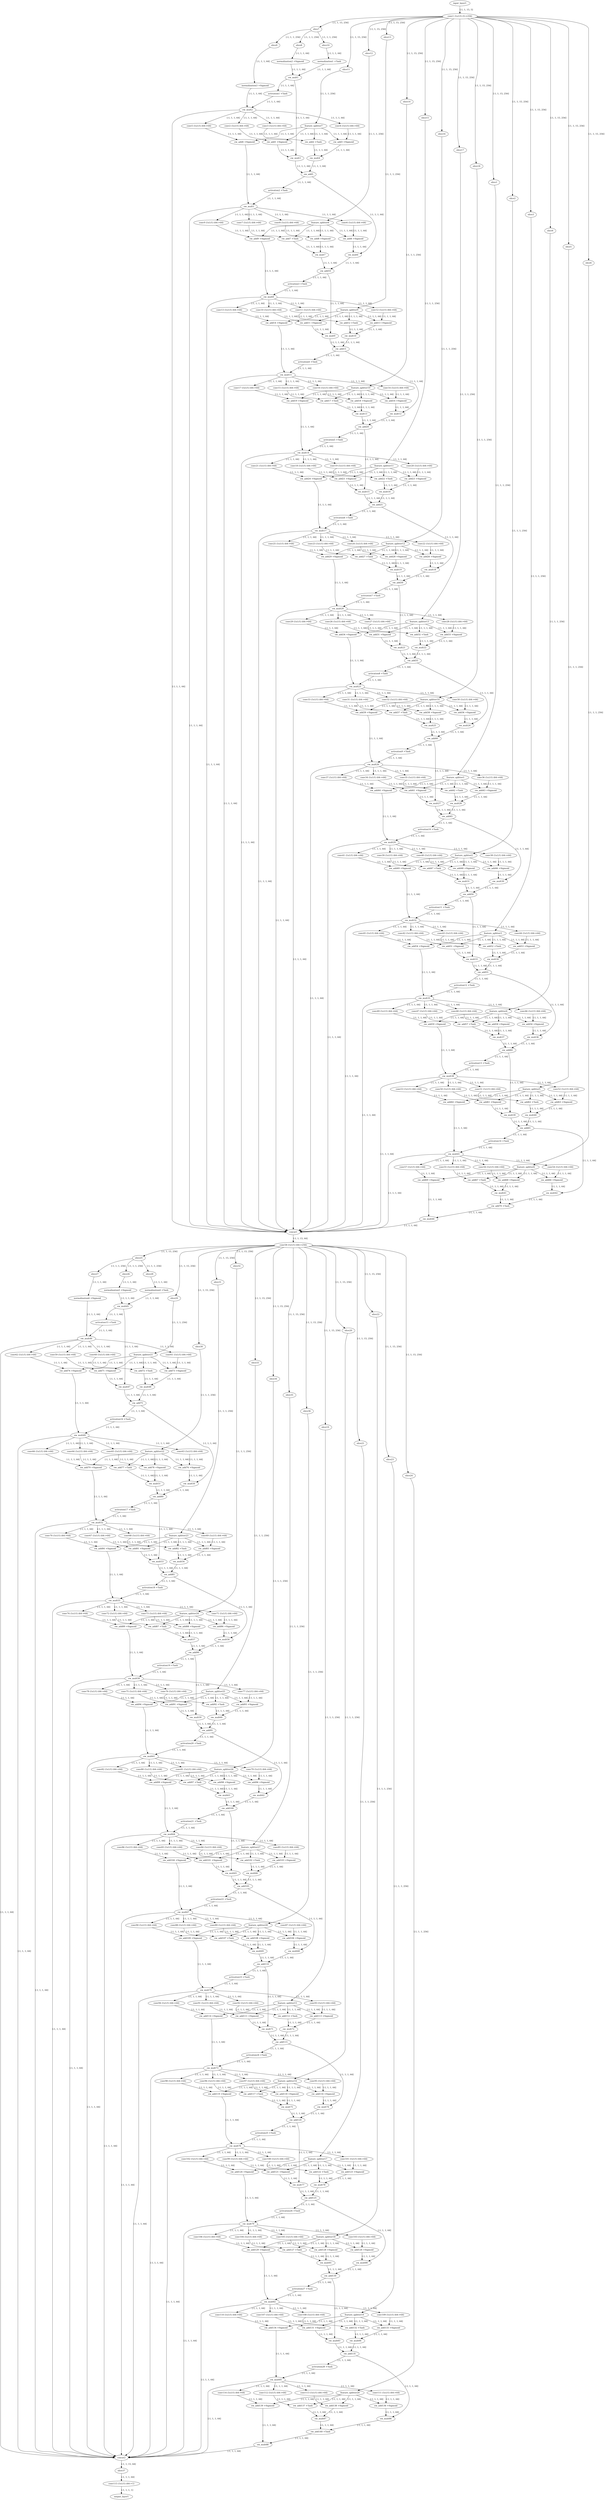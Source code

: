 strict digraph "" {
	input_layer1 -> "conv1 (1x1/1) (5->256)"	[label="[-1, 1, 15, 5]"];
	"conv1 (1x1/1) (5->256)" -> slice1	[label="[-1, 1, 15, 256]"];
	"conv1 (1x1/1) (5->256)" -> slice11	[label="[-1, 1, 15, 256]"];
	"conv1 (1x1/1) (5->256)" -> slice12	[label="[-1, 1, 15, 256]"];
	"conv1 (1x1/1) (5->256)" -> slice13	[label="[-1, 1, 15, 256]"];
	"conv1 (1x1/1) (5->256)" -> slice14	[label="[-1, 1, 15, 256]"];
	"conv1 (1x1/1) (5->256)" -> slice15	[label="[-1, 1, 15, 256]"];
	"conv1 (1x1/1) (5->256)" -> slice16	[label="[-1, 1, 15, 256]"];
	"conv1 (1x1/1) (5->256)" -> slice17	[label="[-1, 1, 15, 256]"];
	"conv1 (1x1/1) (5->256)" -> slice18	[label="[-1, 1, 15, 256]"];
	"conv1 (1x1/1) (5->256)" -> slice2	[label="[-1, 1, 15, 256]"];
	"conv1 (1x1/1) (5->256)" -> slice3	[label="[-1, 1, 15, 256]"];
	"conv1 (1x1/1) (5->256)" -> slice4	[label="[-1, 1, 15, 256]"];
	"conv1 (1x1/1) (5->256)" -> slice5	[label="[-1, 1, 15, 256]"];
	"conv1 (1x1/1) (5->256)" -> slice6	[label="[-1, 1, 15, 256]"];
	"conv1 (1x1/1) (5->256)" -> slice7	[label="[-1, 1, 15, 256]"];
	slice1 -> feature_splitter1	[label="[-1, 1, 1, 256]"];
	feature_splitter1 -> "ew_add41 +Sigmoid"	[label="[-1, 1, 1, 64]"];
	feature_splitter1 -> "ew_add42 +Tanh"	[label="[-1, 1, 1, 64]"];
	feature_splitter1 -> "ew_add43 +Sigmoid"	[label="[-1, 1, 1, 64]"];
	feature_splitter1 -> "ew_add44 +Sigmoid"	[label="[-1, 1, 1, 64]"];
	slice11 -> feature_splitter7	[label="[-1, 1, 1, 256]"];
	feature_splitter7 -> "ew_add1 +Sigmoid"	[label="[-1, 1, 1, 64]"];
	feature_splitter7 -> "ew_add2 +Tanh"	[label="[-1, 1, 1, 64]"];
	feature_splitter7 -> "ew_add3 +Sigmoid"	[label="[-1, 1, 1, 64]"];
	feature_splitter7 -> "ew_add4 +Sigmoid"	[label="[-1, 1, 1, 64]"];
	slice12 -> feature_splitter8	[label="[-1, 1, 1, 256]"];
	feature_splitter8 -> "ew_add6 +Sigmoid"	[label="[-1, 1, 1, 64]"];
	feature_splitter8 -> "ew_add7 +Tanh"	[label="[-1, 1, 1, 64]"];
	feature_splitter8 -> "ew_add8 +Sigmoid"	[label="[-1, 1, 1, 64]"];
	feature_splitter8 -> "ew_add9 +Sigmoid"	[label="[-1, 1, 1, 64]"];
	slice13 -> feature_splitter9	[label="[-1, 1, 1, 256]"];
	feature_splitter9 -> "ew_add11 +Sigmoid"	[label="[-1, 1, 1, 64]"];
	feature_splitter9 -> "ew_add12 +Tanh"	[label="[-1, 1, 1, 64]"];
	feature_splitter9 -> "ew_add13 +Sigmoid"	[label="[-1, 1, 1, 64]"];
	feature_splitter9 -> "ew_add14 +Sigmoid"	[label="[-1, 1, 1, 64]"];
	slice14 -> feature_splitter10	[label="[-1, 1, 1, 256]"];
	feature_splitter10 -> "ew_add16 +Sigmoid"	[label="[-1, 1, 1, 64]"];
	feature_splitter10 -> "ew_add17 +Tanh"	[label="[-1, 1, 1, 64]"];
	feature_splitter10 -> "ew_add18 +Sigmoid"	[label="[-1, 1, 1, 64]"];
	feature_splitter10 -> "ew_add19 +Sigmoid"	[label="[-1, 1, 1, 64]"];
	slice15 -> feature_splitter11	[label="[-1, 1, 1, 256]"];
	feature_splitter11 -> "ew_add21 +Sigmoid"	[label="[-1, 1, 1, 64]"];
	feature_splitter11 -> "ew_add22 +Tanh"	[label="[-1, 1, 1, 64]"];
	feature_splitter11 -> "ew_add23 +Sigmoid"	[label="[-1, 1, 1, 64]"];
	feature_splitter11 -> "ew_add24 +Sigmoid"	[label="[-1, 1, 1, 64]"];
	slice16 -> feature_splitter12	[label="[-1, 1, 1, 256]"];
	feature_splitter12 -> "ew_add26 +Sigmoid"	[label="[-1, 1, 1, 64]"];
	feature_splitter12 -> "ew_add27 +Tanh"	[label="[-1, 1, 1, 64]"];
	feature_splitter12 -> "ew_add28 +Sigmoid"	[label="[-1, 1, 1, 64]"];
	feature_splitter12 -> "ew_add29 +Sigmoid"	[label="[-1, 1, 1, 64]"];
	slice17 -> feature_splitter13	[label="[-1, 1, 1, 256]"];
	feature_splitter13 -> "ew_add31 +Sigmoid"	[label="[-1, 1, 1, 64]"];
	feature_splitter13 -> "ew_add32 +Tanh"	[label="[-1, 1, 1, 64]"];
	feature_splitter13 -> "ew_add33 +Sigmoid"	[label="[-1, 1, 1, 64]"];
	feature_splitter13 -> "ew_add34 +Sigmoid"	[label="[-1, 1, 1, 64]"];
	slice18 -> feature_splitter14	[label="[-1, 1, 1, 256]"];
	feature_splitter14 -> "ew_add36 +Sigmoid"	[label="[-1, 1, 1, 64]"];
	feature_splitter14 -> "ew_add37 +Tanh"	[label="[-1, 1, 1, 64]"];
	feature_splitter14 -> "ew_add38 +Sigmoid"	[label="[-1, 1, 1, 64]"];
	feature_splitter14 -> "ew_add39 +Sigmoid"	[label="[-1, 1, 1, 64]"];
	slice2 -> feature_splitter2	[label="[-1, 1, 1, 256]"];
	feature_splitter2 -> "ew_add46 +Sigmoid"	[label="[-1, 1, 1, 64]"];
	feature_splitter2 -> "ew_add47 +Tanh"	[label="[-1, 1, 1, 64]"];
	feature_splitter2 -> "ew_add48 +Sigmoid"	[label="[-1, 1, 1, 64]"];
	feature_splitter2 -> "ew_add49 +Sigmoid"	[label="[-1, 1, 1, 64]"];
	slice3 -> feature_splitter3	[label="[-1, 1, 1, 256]"];
	feature_splitter3 -> "ew_add51 +Sigmoid"	[label="[-1, 1, 1, 64]"];
	feature_splitter3 -> "ew_add52 +Tanh"	[label="[-1, 1, 1, 64]"];
	feature_splitter3 -> "ew_add53 +Sigmoid"	[label="[-1, 1, 1, 64]"];
	feature_splitter3 -> "ew_add54 +Sigmoid"	[label="[-1, 1, 1, 64]"];
	slice4 -> feature_splitter4	[label="[-1, 1, 1, 256]"];
	feature_splitter4 -> "ew_add56 +Sigmoid"	[label="[-1, 1, 1, 64]"];
	feature_splitter4 -> "ew_add57 +Tanh"	[label="[-1, 1, 1, 64]"];
	feature_splitter4 -> "ew_add58 +Sigmoid"	[label="[-1, 1, 1, 64]"];
	feature_splitter4 -> "ew_add59 +Sigmoid"	[label="[-1, 1, 1, 64]"];
	slice5 -> feature_splitter5	[label="[-1, 1, 1, 256]"];
	feature_splitter5 -> "ew_add61 +Sigmoid"	[label="[-1, 1, 1, 64]"];
	feature_splitter5 -> "ew_add62 +Tanh"	[label="[-1, 1, 1, 64]"];
	feature_splitter5 -> "ew_add63 +Sigmoid"	[label="[-1, 1, 1, 64]"];
	feature_splitter5 -> "ew_add64 +Sigmoid"	[label="[-1, 1, 1, 64]"];
	slice6 -> feature_splitter6	[label="[-1, 1, 1, 256]"];
	feature_splitter6 -> "ew_add66 +Sigmoid"	[label="[-1, 1, 1, 64]"];
	feature_splitter6 -> "ew_add67 +Tanh"	[label="[-1, 1, 1, 64]"];
	feature_splitter6 -> "ew_add68 +Sigmoid"	[label="[-1, 1, 1, 64]"];
	feature_splitter6 -> "ew_add69 +Sigmoid"	[label="[-1, 1, 1, 64]"];
	slice7 -> slice10	[label="[-1, 1, 1, 256]"];
	slice7 -> slice8	[label="[-1, 1, 1, 256]"];
	slice7 -> slice9	[label="[-1, 1, 1, 256]"];
	slice10 -> "normalization1 +Tanh"	[label="[-1, 1, 1, 64]"];
	"normalization1 +Tanh" -> ew_mult1	[label="[-1, 1, 1, 64]"];
	slice8 -> "normalization2 +Sigmoid"	[label="[-1, 1, 1, 64]"];
	"normalization2 +Sigmoid" -> ew_mult1	[label="[-1, 1, 1, 64]"];
	ew_mult1 -> "activation1 +Tanh"	[label="[-1, 1, 1, 64]"];
	ew_mult1 -> ew_mult3	[label="[-1, 1, 1, 64]"];
	"activation1 +Tanh" -> ew_mult2	[label="[-1, 1, 1, 64]"];
	slice9 -> "normalization3 +Sigmoid"	[label="[-1, 1, 1, 64]"];
	"normalization3 +Sigmoid" -> ew_mult2	[label="[-1, 1, 1, 64]"];
	ew_mult2 -> "conv2 (1x1/1) (64->64)"	[label="[-1, 1, 1, 64]"];
	ew_mult2 -> "conv3 (1x1/1) (64->64)"	[label="[-1, 1, 1, 64]"];
	ew_mult2 -> "conv4 (1x1/1) (64->64)"	[label="[-1, 1, 1, 64]"];
	ew_mult2 -> "conv5 (1x1/1) (64->64)"	[label="[-1, 1, 1, 64]"];
	ew_mult2 -> concat1	[label="[-1, 1, 1, 64]"];
	"conv2 (1x1/1) (64->64)" -> "ew_add1 +Sigmoid"	[label="[-1, 1, 1, 64]"];
	"conv3 (1x1/1) (64->64)" -> "ew_add2 +Tanh"	[label="[-1, 1, 1, 64]"];
	"conv4 (1x1/1) (64->64)" -> "ew_add3 +Sigmoid"	[label="[-1, 1, 1, 64]"];
	"conv5 (1x1/1) (64->64)" -> "ew_add4 +Sigmoid"	[label="[-1, 1, 1, 64]"];
	"ew_add1 +Sigmoid" -> ew_mult3	[label="[-1, 1, 1, 64]"];
	"ew_add2 +Tanh" -> ew_mult4	[label="[-1, 1, 1, 64]"];
	"ew_add3 +Sigmoid" -> ew_mult4	[label="[-1, 1, 1, 64]"];
	"ew_add4 +Sigmoid" -> ew_mult5	[label="[-1, 1, 1, 64]"];
	ew_mult3 -> ew_add5	[label="[-1, 1, 1, 64]"];
	ew_mult4 -> ew_add5	[label="[-1, 1, 1, 64]"];
	ew_add5 -> "activation2 +Tanh"	[label="[-1, 1, 1, 64]"];
	ew_add5 -> ew_mult6	[label="[-1, 1, 1, 64]"];
	"activation2 +Tanh" -> ew_mult5	[label="[-1, 1, 1, 64]"];
	ew_mult5 -> "conv6 (1x1/1) (64->64)"	[label="[-1, 1, 1, 64]"];
	ew_mult5 -> "conv7 (1x1/1) (64->64)"	[label="[-1, 1, 1, 64]"];
	ew_mult5 -> "conv8 (1x1/1) (64->64)"	[label="[-1, 1, 1, 64]"];
	ew_mult5 -> "conv9 (1x1/1) (64->64)"	[label="[-1, 1, 1, 64]"];
	ew_mult5 -> concat1	[label="[-1, 1, 1, 64]"];
	"conv6 (1x1/1) (64->64)" -> "ew_add6 +Sigmoid"	[label="[-1, 1, 1, 64]"];
	"conv7 (1x1/1) (64->64)" -> "ew_add7 +Tanh"	[label="[-1, 1, 1, 64]"];
	"conv8 (1x1/1) (64->64)" -> "ew_add8 +Sigmoid"	[label="[-1, 1, 1, 64]"];
	"conv9 (1x1/1) (64->64)" -> "ew_add9 +Sigmoid"	[label="[-1, 1, 1, 64]"];
	"ew_add6 +Sigmoid" -> ew_mult6	[label="[-1, 1, 1, 64]"];
	"ew_add7 +Tanh" -> ew_mult7	[label="[-1, 1, 1, 64]"];
	"ew_add8 +Sigmoid" -> ew_mult7	[label="[-1, 1, 1, 64]"];
	"ew_add9 +Sigmoid" -> ew_mult8	[label="[-1, 1, 1, 64]"];
	ew_mult6 -> ew_add10	[label="[-1, 1, 1, 64]"];
	ew_mult7 -> ew_add10	[label="[-1, 1, 1, 64]"];
	ew_add10 -> "activation3 +Tanh"	[label="[-1, 1, 1, 64]"];
	ew_add10 -> ew_mult9	[label="[-1, 1, 1, 64]"];
	"activation3 +Tanh" -> ew_mult8	[label="[-1, 1, 1, 64]"];
	ew_mult8 -> "conv10 (1x1/1) (64->64)"	[label="[-1, 1, 1, 64]"];
	ew_mult8 -> "conv11 (1x1/1) (64->64)"	[label="[-1, 1, 1, 64]"];
	ew_mult8 -> "conv12 (1x1/1) (64->64)"	[label="[-1, 1, 1, 64]"];
	ew_mult8 -> "conv13 (1x1/1) (64->64)"	[label="[-1, 1, 1, 64]"];
	ew_mult8 -> concat1	[label="[-1, 1, 1, 64]"];
	"conv10 (1x1/1) (64->64)" -> "ew_add11 +Sigmoid"	[label="[-1, 1, 1, 64]"];
	"conv11 (1x1/1) (64->64)" -> "ew_add12 +Tanh"	[label="[-1, 1, 1, 64]"];
	"conv12 (1x1/1) (64->64)" -> "ew_add13 +Sigmoid"	[label="[-1, 1, 1, 64]"];
	"conv13 (1x1/1) (64->64)" -> "ew_add14 +Sigmoid"	[label="[-1, 1, 1, 64]"];
	"ew_add11 +Sigmoid" -> ew_mult9	[label="[-1, 1, 1, 64]"];
	"ew_add12 +Tanh" -> ew_mult10	[label="[-1, 1, 1, 64]"];
	"ew_add13 +Sigmoid" -> ew_mult10	[label="[-1, 1, 1, 64]"];
	"ew_add14 +Sigmoid" -> ew_mult11	[label="[-1, 1, 1, 64]"];
	ew_mult10 -> ew_add15	[label="[-1, 1, 1, 64]"];
	ew_mult9 -> ew_add15	[label="[-1, 1, 1, 64]"];
	ew_add15 -> "activation4 +Tanh"	[label="[-1, 1, 1, 64]"];
	ew_add15 -> ew_mult12	[label="[-1, 1, 1, 64]"];
	"activation4 +Tanh" -> ew_mult11	[label="[-1, 1, 1, 64]"];
	ew_mult11 -> "conv14 (1x1/1) (64->64)"	[label="[-1, 1, 1, 64]"];
	ew_mult11 -> "conv15 (1x1/1) (64->64)"	[label="[-1, 1, 1, 64]"];
	ew_mult11 -> "conv16 (1x1/1) (64->64)"	[label="[-1, 1, 1, 64]"];
	ew_mult11 -> "conv17 (1x1/1) (64->64)"	[label="[-1, 1, 1, 64]"];
	ew_mult11 -> concat1	[label="[-1, 1, 1, 64]"];
	"conv14 (1x1/1) (64->64)" -> "ew_add16 +Sigmoid"	[label="[-1, 1, 1, 64]"];
	"conv15 (1x1/1) (64->64)" -> "ew_add17 +Tanh"	[label="[-1, 1, 1, 64]"];
	"conv16 (1x1/1) (64->64)" -> "ew_add18 +Sigmoid"	[label="[-1, 1, 1, 64]"];
	"conv17 (1x1/1) (64->64)" -> "ew_add19 +Sigmoid"	[label="[-1, 1, 1, 64]"];
	"ew_add16 +Sigmoid" -> ew_mult12	[label="[-1, 1, 1, 64]"];
	"ew_add17 +Tanh" -> ew_mult13	[label="[-1, 1, 1, 64]"];
	"ew_add18 +Sigmoid" -> ew_mult13	[label="[-1, 1, 1, 64]"];
	"ew_add19 +Sigmoid" -> ew_mult14	[label="[-1, 1, 1, 64]"];
	ew_mult12 -> ew_add20	[label="[-1, 1, 1, 64]"];
	ew_mult13 -> ew_add20	[label="[-1, 1, 1, 64]"];
	ew_add20 -> "activation5 +Tanh"	[label="[-1, 1, 1, 64]"];
	ew_add20 -> ew_mult15	[label="[-1, 1, 1, 64]"];
	"activation5 +Tanh" -> ew_mult14	[label="[-1, 1, 1, 64]"];
	ew_mult14 -> "conv18 (1x1/1) (64->64)"	[label="[-1, 1, 1, 64]"];
	ew_mult14 -> "conv19 (1x1/1) (64->64)"	[label="[-1, 1, 1, 64]"];
	ew_mult14 -> "conv20 (1x1/1) (64->64)"	[label="[-1, 1, 1, 64]"];
	ew_mult14 -> "conv21 (1x1/1) (64->64)"	[label="[-1, 1, 1, 64]"];
	ew_mult14 -> concat1	[label="[-1, 1, 1, 64]"];
	"conv18 (1x1/1) (64->64)" -> "ew_add21 +Sigmoid"	[label="[-1, 1, 1, 64]"];
	"conv19 (1x1/1) (64->64)" -> "ew_add22 +Tanh"	[label="[-1, 1, 1, 64]"];
	"conv20 (1x1/1) (64->64)" -> "ew_add23 +Sigmoid"	[label="[-1, 1, 1, 64]"];
	"conv21 (1x1/1) (64->64)" -> "ew_add24 +Sigmoid"	[label="[-1, 1, 1, 64]"];
	"ew_add21 +Sigmoid" -> ew_mult15	[label="[-1, 1, 1, 64]"];
	"ew_add22 +Tanh" -> ew_mult16	[label="[-1, 1, 1, 64]"];
	"ew_add23 +Sigmoid" -> ew_mult16	[label="[-1, 1, 1, 64]"];
	"ew_add24 +Sigmoid" -> ew_mult17	[label="[-1, 1, 1, 64]"];
	ew_mult15 -> ew_add25	[label="[-1, 1, 1, 64]"];
	ew_mult16 -> ew_add25	[label="[-1, 1, 1, 64]"];
	ew_add25 -> "activation6 +Tanh"	[label="[-1, 1, 1, 64]"];
	ew_add25 -> ew_mult18	[label="[-1, 1, 1, 64]"];
	"activation6 +Tanh" -> ew_mult17	[label="[-1, 1, 1, 64]"];
	ew_mult17 -> "conv22 (1x1/1) (64->64)"	[label="[-1, 1, 1, 64]"];
	ew_mult17 -> "conv23 (1x1/1) (64->64)"	[label="[-1, 1, 1, 64]"];
	ew_mult17 -> "conv24 (1x1/1) (64->64)"	[label="[-1, 1, 1, 64]"];
	ew_mult17 -> "conv25 (1x1/1) (64->64)"	[label="[-1, 1, 1, 64]"];
	ew_mult17 -> concat1	[label="[-1, 1, 1, 64]"];
	"conv22 (1x1/1) (64->64)" -> "ew_add26 +Sigmoid"	[label="[-1, 1, 1, 64]"];
	"conv23 (1x1/1) (64->64)" -> "ew_add27 +Tanh"	[label="[-1, 1, 1, 64]"];
	"conv24 (1x1/1) (64->64)" -> "ew_add28 +Sigmoid"	[label="[-1, 1, 1, 64]"];
	"conv25 (1x1/1) (64->64)" -> "ew_add29 +Sigmoid"	[label="[-1, 1, 1, 64]"];
	"ew_add26 +Sigmoid" -> ew_mult18	[label="[-1, 1, 1, 64]"];
	"ew_add27 +Tanh" -> ew_mult19	[label="[-1, 1, 1, 64]"];
	"ew_add28 +Sigmoid" -> ew_mult19	[label="[-1, 1, 1, 64]"];
	"ew_add29 +Sigmoid" -> ew_mult20	[label="[-1, 1, 1, 64]"];
	ew_mult18 -> ew_add30	[label="[-1, 1, 1, 64]"];
	ew_mult19 -> ew_add30	[label="[-1, 1, 1, 64]"];
	ew_add30 -> "activation7 +Tanh"	[label="[-1, 1, 1, 64]"];
	ew_add30 -> ew_mult21	[label="[-1, 1, 1, 64]"];
	"activation7 +Tanh" -> ew_mult20	[label="[-1, 1, 1, 64]"];
	ew_mult20 -> "conv26 (1x1/1) (64->64)"	[label="[-1, 1, 1, 64]"];
	ew_mult20 -> "conv27 (1x1/1) (64->64)"	[label="[-1, 1, 1, 64]"];
	ew_mult20 -> "conv28 (1x1/1) (64->64)"	[label="[-1, 1, 1, 64]"];
	ew_mult20 -> "conv29 (1x1/1) (64->64)"	[label="[-1, 1, 1, 64]"];
	ew_mult20 -> concat1	[label="[-1, 1, 1, 64]"];
	"conv26 (1x1/1) (64->64)" -> "ew_add31 +Sigmoid"	[label="[-1, 1, 1, 64]"];
	"conv27 (1x1/1) (64->64)" -> "ew_add32 +Tanh"	[label="[-1, 1, 1, 64]"];
	"conv28 (1x1/1) (64->64)" -> "ew_add33 +Sigmoid"	[label="[-1, 1, 1, 64]"];
	"conv29 (1x1/1) (64->64)" -> "ew_add34 +Sigmoid"	[label="[-1, 1, 1, 64]"];
	"ew_add31 +Sigmoid" -> ew_mult21	[label="[-1, 1, 1, 64]"];
	"ew_add32 +Tanh" -> ew_mult22	[label="[-1, 1, 1, 64]"];
	"ew_add33 +Sigmoid" -> ew_mult22	[label="[-1, 1, 1, 64]"];
	"ew_add34 +Sigmoid" -> ew_mult23	[label="[-1, 1, 1, 64]"];
	ew_mult21 -> ew_add35	[label="[-1, 1, 1, 64]"];
	ew_mult22 -> ew_add35	[label="[-1, 1, 1, 64]"];
	ew_add35 -> "activation8 +Tanh"	[label="[-1, 1, 1, 64]"];
	ew_add35 -> ew_mult24	[label="[-1, 1, 1, 64]"];
	"activation8 +Tanh" -> ew_mult23	[label="[-1, 1, 1, 64]"];
	ew_mult23 -> "conv30 (1x1/1) (64->64)"	[label="[-1, 1, 1, 64]"];
	ew_mult23 -> "conv31 (1x1/1) (64->64)"	[label="[-1, 1, 1, 64]"];
	ew_mult23 -> "conv32 (1x1/1) (64->64)"	[label="[-1, 1, 1, 64]"];
	ew_mult23 -> "conv33 (1x1/1) (64->64)"	[label="[-1, 1, 1, 64]"];
	ew_mult23 -> concat1	[label="[-1, 1, 1, 64]"];
	"conv30 (1x1/1) (64->64)" -> "ew_add36 +Sigmoid"	[label="[-1, 1, 1, 64]"];
	"conv31 (1x1/1) (64->64)" -> "ew_add37 +Tanh"	[label="[-1, 1, 1, 64]"];
	"conv32 (1x1/1) (64->64)" -> "ew_add38 +Sigmoid"	[label="[-1, 1, 1, 64]"];
	"conv33 (1x1/1) (64->64)" -> "ew_add39 +Sigmoid"	[label="[-1, 1, 1, 64]"];
	"ew_add36 +Sigmoid" -> ew_mult24	[label="[-1, 1, 1, 64]"];
	"ew_add37 +Tanh" -> ew_mult25	[label="[-1, 1, 1, 64]"];
	"ew_add38 +Sigmoid" -> ew_mult25	[label="[-1, 1, 1, 64]"];
	"ew_add39 +Sigmoid" -> ew_mult26	[label="[-1, 1, 1, 64]"];
	ew_mult24 -> ew_add40	[label="[-1, 1, 1, 64]"];
	ew_mult25 -> ew_add40	[label="[-1, 1, 1, 64]"];
	ew_add40 -> "activation9 +Tanh"	[label="[-1, 1, 1, 64]"];
	ew_add40 -> ew_mult27	[label="[-1, 1, 1, 64]"];
	"activation9 +Tanh" -> ew_mult26	[label="[-1, 1, 1, 64]"];
	ew_mult26 -> "conv34 (1x1/1) (64->64)"	[label="[-1, 1, 1, 64]"];
	ew_mult26 -> "conv35 (1x1/1) (64->64)"	[label="[-1, 1, 1, 64]"];
	ew_mult26 -> "conv36 (1x1/1) (64->64)"	[label="[-1, 1, 1, 64]"];
	ew_mult26 -> "conv37 (1x1/1) (64->64)"	[label="[-1, 1, 1, 64]"];
	ew_mult26 -> concat1	[label="[-1, 1, 1, 64]"];
	"conv34 (1x1/1) (64->64)" -> "ew_add41 +Sigmoid"	[label="[-1, 1, 1, 64]"];
	"conv35 (1x1/1) (64->64)" -> "ew_add42 +Tanh"	[label="[-1, 1, 1, 64]"];
	"conv36 (1x1/1) (64->64)" -> "ew_add43 +Sigmoid"	[label="[-1, 1, 1, 64]"];
	"conv37 (1x1/1) (64->64)" -> "ew_add44 +Sigmoid"	[label="[-1, 1, 1, 64]"];
	"ew_add41 +Sigmoid" -> ew_mult27	[label="[-1, 1, 1, 64]"];
	"ew_add42 +Tanh" -> ew_mult28	[label="[-1, 1, 1, 64]"];
	"ew_add43 +Sigmoid" -> ew_mult28	[label="[-1, 1, 1, 64]"];
	"ew_add44 +Sigmoid" -> ew_mult29	[label="[-1, 1, 1, 64]"];
	ew_mult27 -> ew_add45	[label="[-1, 1, 1, 64]"];
	ew_mult28 -> ew_add45	[label="[-1, 1, 1, 64]"];
	ew_add45 -> "activation10 +Tanh"	[label="[-1, 1, 1, 64]"];
	ew_add45 -> ew_mult30	[label="[-1, 1, 1, 64]"];
	"activation10 +Tanh" -> ew_mult29	[label="[-1, 1, 1, 64]"];
	ew_mult29 -> "conv38 (1x1/1) (64->64)"	[label="[-1, 1, 1, 64]"];
	ew_mult29 -> "conv39 (1x1/1) (64->64)"	[label="[-1, 1, 1, 64]"];
	ew_mult29 -> "conv40 (1x1/1) (64->64)"	[label="[-1, 1, 1, 64]"];
	ew_mult29 -> "conv41 (1x1/1) (64->64)"	[label="[-1, 1, 1, 64]"];
	ew_mult29 -> concat1	[label="[-1, 1, 1, 64]"];
	"conv38 (1x1/1) (64->64)" -> "ew_add46 +Sigmoid"	[label="[-1, 1, 1, 64]"];
	"conv39 (1x1/1) (64->64)" -> "ew_add47 +Tanh"	[label="[-1, 1, 1, 64]"];
	"conv40 (1x1/1) (64->64)" -> "ew_add48 +Sigmoid"	[label="[-1, 1, 1, 64]"];
	"conv41 (1x1/1) (64->64)" -> "ew_add49 +Sigmoid"	[label="[-1, 1, 1, 64]"];
	"ew_add46 +Sigmoid" -> ew_mult30	[label="[-1, 1, 1, 64]"];
	"ew_add47 +Tanh" -> ew_mult31	[label="[-1, 1, 1, 64]"];
	"ew_add48 +Sigmoid" -> ew_mult31	[label="[-1, 1, 1, 64]"];
	"ew_add49 +Sigmoid" -> ew_mult32	[label="[-1, 1, 1, 64]"];
	ew_mult30 -> ew_add50	[label="[-1, 1, 1, 64]"];
	ew_mult31 -> ew_add50	[label="[-1, 1, 1, 64]"];
	ew_add50 -> "activation11 +Tanh"	[label="[-1, 1, 1, 64]"];
	ew_add50 -> ew_mult33	[label="[-1, 1, 1, 64]"];
	"activation11 +Tanh" -> ew_mult32	[label="[-1, 1, 1, 64]"];
	ew_mult32 -> "conv42 (1x1/1) (64->64)"	[label="[-1, 1, 1, 64]"];
	ew_mult32 -> "conv43 (1x1/1) (64->64)"	[label="[-1, 1, 1, 64]"];
	ew_mult32 -> "conv44 (1x1/1) (64->64)"	[label="[-1, 1, 1, 64]"];
	ew_mult32 -> "conv45 (1x1/1) (64->64)"	[label="[-1, 1, 1, 64]"];
	ew_mult32 -> concat1	[label="[-1, 1, 1, 64]"];
	"conv42 (1x1/1) (64->64)" -> "ew_add51 +Sigmoid"	[label="[-1, 1, 1, 64]"];
	"conv43 (1x1/1) (64->64)" -> "ew_add52 +Tanh"	[label="[-1, 1, 1, 64]"];
	"conv44 (1x1/1) (64->64)" -> "ew_add53 +Sigmoid"	[label="[-1, 1, 1, 64]"];
	"conv45 (1x1/1) (64->64)" -> "ew_add54 +Sigmoid"	[label="[-1, 1, 1, 64]"];
	"ew_add51 +Sigmoid" -> ew_mult33	[label="[-1, 1, 1, 64]"];
	"ew_add52 +Tanh" -> ew_mult34	[label="[-1, 1, 1, 64]"];
	"ew_add53 +Sigmoid" -> ew_mult34	[label="[-1, 1, 1, 64]"];
	"ew_add54 +Sigmoid" -> ew_mult35	[label="[-1, 1, 1, 64]"];
	ew_mult33 -> ew_add55	[label="[-1, 1, 1, 64]"];
	ew_mult34 -> ew_add55	[label="[-1, 1, 1, 64]"];
	ew_add55 -> "activation12 +Tanh"	[label="[-1, 1, 1, 64]"];
	ew_add55 -> ew_mult36	[label="[-1, 1, 1, 64]"];
	"activation12 +Tanh" -> ew_mult35	[label="[-1, 1, 1, 64]"];
	ew_mult35 -> "conv46 (1x1/1) (64->64)"	[label="[-1, 1, 1, 64]"];
	ew_mult35 -> "conv47 (1x1/1) (64->64)"	[label="[-1, 1, 1, 64]"];
	ew_mult35 -> "conv48 (1x1/1) (64->64)"	[label="[-1, 1, 1, 64]"];
	ew_mult35 -> "conv49 (1x1/1) (64->64)"	[label="[-1, 1, 1, 64]"];
	ew_mult35 -> concat1	[label="[-1, 1, 1, 64]"];
	"conv46 (1x1/1) (64->64)" -> "ew_add56 +Sigmoid"	[label="[-1, 1, 1, 64]"];
	"conv47 (1x1/1) (64->64)" -> "ew_add57 +Tanh"	[label="[-1, 1, 1, 64]"];
	"conv48 (1x1/1) (64->64)" -> "ew_add58 +Sigmoid"	[label="[-1, 1, 1, 64]"];
	"conv49 (1x1/1) (64->64)" -> "ew_add59 +Sigmoid"	[label="[-1, 1, 1, 64]"];
	"ew_add56 +Sigmoid" -> ew_mult36	[label="[-1, 1, 1, 64]"];
	"ew_add57 +Tanh" -> ew_mult37	[label="[-1, 1, 1, 64]"];
	"ew_add58 +Sigmoid" -> ew_mult37	[label="[-1, 1, 1, 64]"];
	"ew_add59 +Sigmoid" -> ew_mult38	[label="[-1, 1, 1, 64]"];
	ew_mult36 -> ew_add60	[label="[-1, 1, 1, 64]"];
	ew_mult37 -> ew_add60	[label="[-1, 1, 1, 64]"];
	ew_add60 -> "activation13 +Tanh"	[label="[-1, 1, 1, 64]"];
	ew_add60 -> ew_mult39	[label="[-1, 1, 1, 64]"];
	"activation13 +Tanh" -> ew_mult38	[label="[-1, 1, 1, 64]"];
	ew_mult38 -> "conv50 (1x1/1) (64->64)"	[label="[-1, 1, 1, 64]"];
	ew_mult38 -> "conv51 (1x1/1) (64->64)"	[label="[-1, 1, 1, 64]"];
	ew_mult38 -> "conv52 (1x1/1) (64->64)"	[label="[-1, 1, 1, 64]"];
	ew_mult38 -> "conv53 (1x1/1) (64->64)"	[label="[-1, 1, 1, 64]"];
	ew_mult38 -> concat1	[label="[-1, 1, 1, 64]"];
	"conv50 (1x1/1) (64->64)" -> "ew_add61 +Sigmoid"	[label="[-1, 1, 1, 64]"];
	"conv51 (1x1/1) (64->64)" -> "ew_add62 +Tanh"	[label="[-1, 1, 1, 64]"];
	"conv52 (1x1/1) (64->64)" -> "ew_add63 +Sigmoid"	[label="[-1, 1, 1, 64]"];
	"conv53 (1x1/1) (64->64)" -> "ew_add64 +Sigmoid"	[label="[-1, 1, 1, 64]"];
	"ew_add61 +Sigmoid" -> ew_mult39	[label="[-1, 1, 1, 64]"];
	"ew_add62 +Tanh" -> ew_mult40	[label="[-1, 1, 1, 64]"];
	"ew_add63 +Sigmoid" -> ew_mult40	[label="[-1, 1, 1, 64]"];
	"ew_add64 +Sigmoid" -> ew_mult41	[label="[-1, 1, 1, 64]"];
	ew_mult39 -> ew_add65	[label="[-1, 1, 1, 64]"];
	ew_mult40 -> ew_add65	[label="[-1, 1, 1, 64]"];
	ew_add65 -> "activation14 +Tanh"	[label="[-1, 1, 1, 64]"];
	ew_add65 -> ew_mult42	[label="[-1, 1, 1, 64]"];
	"activation14 +Tanh" -> ew_mult41	[label="[-1, 1, 1, 64]"];
	ew_mult41 -> "conv54 (1x1/1) (64->64)"	[label="[-1, 1, 1, 64]"];
	ew_mult41 -> "conv55 (1x1/1) (64->64)"	[label="[-1, 1, 1, 64]"];
	ew_mult41 -> "conv56 (1x1/1) (64->64)"	[label="[-1, 1, 1, 64]"];
	ew_mult41 -> "conv57 (1x1/1) (64->64)"	[label="[-1, 1, 1, 64]"];
	ew_mult41 -> concat1	[label="[-1, 1, 1, 64]"];
	"conv54 (1x1/1) (64->64)" -> "ew_add66 +Sigmoid"	[label="[-1, 1, 1, 64]"];
	"conv55 (1x1/1) (64->64)" -> "ew_add67 +Tanh"	[label="[-1, 1, 1, 64]"];
	"conv56 (1x1/1) (64->64)" -> "ew_add68 +Sigmoid"	[label="[-1, 1, 1, 64]"];
	"conv57 (1x1/1) (64->64)" -> "ew_add69 +Sigmoid"	[label="[-1, 1, 1, 64]"];
	"ew_add66 +Sigmoid" -> ew_mult42	[label="[-1, 1, 1, 64]"];
	"ew_add67 +Tanh" -> ew_mult43	[label="[-1, 1, 1, 64]"];
	"ew_add68 +Sigmoid" -> ew_mult43	[label="[-1, 1, 1, 64]"];
	"ew_add69 +Sigmoid" -> ew_mult44	[label="[-1, 1, 1, 64]"];
	ew_mult42 -> "ew_add70 +Tanh"	[label="[-1, 1, 1, 64]"];
	ew_mult43 -> "ew_add70 +Tanh"	[label="[-1, 1, 1, 64]"];
	"ew_add70 +Tanh" -> ew_mult44	[label="[-1, 1, 1, 64]"];
	ew_mult44 -> concat1	[label="[-1, 1, 1, 64]"];
	concat1 -> "conv58 (1x1/1) (64->256)"	[label="[-1, 1, 15, 64]"];
	"conv58 (1x1/1) (64->256)" -> slice19	[label="[-1, 1, 15, 256]"];
	"conv58 (1x1/1) (64->256)" -> slice20	[label="[-1, 1, 15, 256]"];
	"conv58 (1x1/1) (64->256)" -> slice21	[label="[-1, 1, 15, 256]"];
	"conv58 (1x1/1) (64->256)" -> slice22	[label="[-1, 1, 15, 256]"];
	"conv58 (1x1/1) (64->256)" -> slice23	[label="[-1, 1, 15, 256]"];
	"conv58 (1x1/1) (64->256)" -> slice24	[label="[-1, 1, 15, 256]"];
	"conv58 (1x1/1) (64->256)" -> slice25	[label="[-1, 1, 15, 256]"];
	"conv58 (1x1/1) (64->256)" -> slice29	[label="[-1, 1, 15, 256]"];
	"conv58 (1x1/1) (64->256)" -> slice30	[label="[-1, 1, 15, 256]"];
	"conv58 (1x1/1) (64->256)" -> slice31	[label="[-1, 1, 15, 256]"];
	"conv58 (1x1/1) (64->256)" -> slice32	[label="[-1, 1, 15, 256]"];
	"conv58 (1x1/1) (64->256)" -> slice33	[label="[-1, 1, 15, 256]"];
	"conv58 (1x1/1) (64->256)" -> slice34	[label="[-1, 1, 15, 256]"];
	"conv58 (1x1/1) (64->256)" -> slice35	[label="[-1, 1, 15, 256]"];
	"conv58 (1x1/1) (64->256)" -> slice36	[label="[-1, 1, 15, 256]"];
	slice19 -> feature_splitter15	[label="[-1, 1, 1, 256]"];
	feature_splitter15 -> "ew_add111 +Sigmoid"	[label="[-1, 1, 1, 64]"];
	feature_splitter15 -> "ew_add112 +Tanh"	[label="[-1, 1, 1, 64]"];
	feature_splitter15 -> "ew_add113 +Sigmoid"	[label="[-1, 1, 1, 64]"];
	feature_splitter15 -> "ew_add114 +Sigmoid"	[label="[-1, 1, 1, 64]"];
	slice20 -> feature_splitter16	[label="[-1, 1, 1, 256]"];
	feature_splitter16 -> "ew_add116 +Sigmoid"	[label="[-1, 1, 1, 64]"];
	feature_splitter16 -> "ew_add117 +Tanh"	[label="[-1, 1, 1, 64]"];
	feature_splitter16 -> "ew_add118 +Sigmoid"	[label="[-1, 1, 1, 64]"];
	feature_splitter16 -> "ew_add119 +Sigmoid"	[label="[-1, 1, 1, 64]"];
	slice21 -> feature_splitter17	[label="[-1, 1, 1, 256]"];
	feature_splitter17 -> "ew_add121 +Sigmoid"	[label="[-1, 1, 1, 64]"];
	feature_splitter17 -> "ew_add122 +Tanh"	[label="[-1, 1, 1, 64]"];
	feature_splitter17 -> "ew_add123 +Sigmoid"	[label="[-1, 1, 1, 64]"];
	feature_splitter17 -> "ew_add124 +Sigmoid"	[label="[-1, 1, 1, 64]"];
	slice22 -> feature_splitter18	[label="[-1, 1, 1, 256]"];
	feature_splitter18 -> "ew_add126 +Sigmoid"	[label="[-1, 1, 1, 64]"];
	feature_splitter18 -> "ew_add127 +Tanh"	[label="[-1, 1, 1, 64]"];
	feature_splitter18 -> "ew_add128 +Sigmoid"	[label="[-1, 1, 1, 64]"];
	feature_splitter18 -> "ew_add129 +Sigmoid"	[label="[-1, 1, 1, 64]"];
	slice23 -> feature_splitter19	[label="[-1, 1, 1, 256]"];
	feature_splitter19 -> "ew_add131 +Sigmoid"	[label="[-1, 1, 1, 64]"];
	feature_splitter19 -> "ew_add132 +Tanh"	[label="[-1, 1, 1, 64]"];
	feature_splitter19 -> "ew_add133 +Sigmoid"	[label="[-1, 1, 1, 64]"];
	feature_splitter19 -> "ew_add134 +Sigmoid"	[label="[-1, 1, 1, 64]"];
	slice24 -> feature_splitter20	[label="[-1, 1, 1, 256]"];
	feature_splitter20 -> "ew_add136 +Sigmoid"	[label="[-1, 1, 1, 64]"];
	feature_splitter20 -> "ew_add137 +Tanh"	[label="[-1, 1, 1, 64]"];
	feature_splitter20 -> "ew_add138 +Sigmoid"	[label="[-1, 1, 1, 64]"];
	feature_splitter20 -> "ew_add139 +Sigmoid"	[label="[-1, 1, 1, 64]"];
	slice25 -> slice26	[label="[-1, 1, 1, 256]"];
	slice25 -> slice27	[label="[-1, 1, 1, 256]"];
	slice25 -> slice28	[label="[-1, 1, 1, 256]"];
	slice26 -> "normalization5 +Sigmoid"	[label="[-1, 1, 1, 64]"];
	"normalization5 +Sigmoid" -> ew_mult45	[label="[-1, 1, 1, 64]"];
	slice27 -> "normalization6 +Sigmoid"	[label="[-1, 1, 1, 64]"];
	"normalization6 +Sigmoid" -> ew_mult46	[label="[-1, 1, 1, 64]"];
	slice28 -> "normalization4 +Tanh"	[label="[-1, 1, 1, 64]"];
	"normalization4 +Tanh" -> ew_mult45	[label="[-1, 1, 1, 64]"];
	ew_mult45 -> "activation15 +Tanh"	[label="[-1, 1, 1, 64]"];
	ew_mult45 -> ew_mult47	[label="[-1, 1, 1, 64]"];
	"activation15 +Tanh" -> ew_mult46	[label="[-1, 1, 1, 64]"];
	ew_mult46 -> "conv59 (1x1/1) (64->64)"	[label="[-1, 1, 1, 64]"];
	ew_mult46 -> "conv60 (1x1/1) (64->64)"	[label="[-1, 1, 1, 64]"];
	ew_mult46 -> "conv61 (1x1/1) (64->64)"	[label="[-1, 1, 1, 64]"];
	ew_mult46 -> "conv62 (1x1/1) (64->64)"	[label="[-1, 1, 1, 64]"];
	ew_mult46 -> concat2	[label="[-1, 1, 1, 64]"];
	"conv59 (1x1/1) (64->64)" -> "ew_add71 +Sigmoid"	[label="[-1, 1, 1, 64]"];
	"conv60 (1x1/1) (64->64)" -> "ew_add72 +Tanh"	[label="[-1, 1, 1, 64]"];
	"conv61 (1x1/1) (64->64)" -> "ew_add73 +Sigmoid"	[label="[-1, 1, 1, 64]"];
	"conv62 (1x1/1) (64->64)" -> "ew_add74 +Sigmoid"	[label="[-1, 1, 1, 64]"];
	slice29 -> feature_splitter21	[label="[-1, 1, 1, 256]"];
	feature_splitter21 -> "ew_add71 +Sigmoid"	[label="[-1, 1, 1, 64]"];
	feature_splitter21 -> "ew_add72 +Tanh"	[label="[-1, 1, 1, 64]"];
	feature_splitter21 -> "ew_add73 +Sigmoid"	[label="[-1, 1, 1, 64]"];
	feature_splitter21 -> "ew_add74 +Sigmoid"	[label="[-1, 1, 1, 64]"];
	"ew_add71 +Sigmoid" -> ew_mult47	[label="[-1, 1, 1, 64]"];
	"ew_add72 +Tanh" -> ew_mult48	[label="[-1, 1, 1, 64]"];
	"ew_add73 +Sigmoid" -> ew_mult48	[label="[-1, 1, 1, 64]"];
	"ew_add74 +Sigmoid" -> ew_mult49	[label="[-1, 1, 1, 64]"];
	ew_mult47 -> ew_add75	[label="[-1, 1, 1, 64]"];
	ew_mult48 -> ew_add75	[label="[-1, 1, 1, 64]"];
	ew_add75 -> "activation16 +Tanh"	[label="[-1, 1, 1, 64]"];
	ew_add75 -> ew_mult50	[label="[-1, 1, 1, 64]"];
	"activation16 +Tanh" -> ew_mult49	[label="[-1, 1, 1, 64]"];
	ew_mult49 -> "conv63 (1x1/1) (64->64)"	[label="[-1, 1, 1, 64]"];
	ew_mult49 -> "conv64 (1x1/1) (64->64)"	[label="[-1, 1, 1, 64]"];
	ew_mult49 -> "conv65 (1x1/1) (64->64)"	[label="[-1, 1, 1, 64]"];
	ew_mult49 -> "conv66 (1x1/1) (64->64)"	[label="[-1, 1, 1, 64]"];
	ew_mult49 -> concat2	[label="[-1, 1, 1, 64]"];
	"conv63 (1x1/1) (64->64)" -> "ew_add76 +Sigmoid"	[label="[-1, 1, 1, 64]"];
	"conv64 (1x1/1) (64->64)" -> "ew_add77 +Tanh"	[label="[-1, 1, 1, 64]"];
	"conv65 (1x1/1) (64->64)" -> "ew_add78 +Sigmoid"	[label="[-1, 1, 1, 64]"];
	"conv66 (1x1/1) (64->64)" -> "ew_add79 +Sigmoid"	[label="[-1, 1, 1, 64]"];
	slice30 -> feature_splitter22	[label="[-1, 1, 1, 256]"];
	feature_splitter22 -> "ew_add76 +Sigmoid"	[label="[-1, 1, 1, 64]"];
	feature_splitter22 -> "ew_add77 +Tanh"	[label="[-1, 1, 1, 64]"];
	feature_splitter22 -> "ew_add78 +Sigmoid"	[label="[-1, 1, 1, 64]"];
	feature_splitter22 -> "ew_add79 +Sigmoid"	[label="[-1, 1, 1, 64]"];
	"ew_add76 +Sigmoid" -> ew_mult50	[label="[-1, 1, 1, 64]"];
	"ew_add77 +Tanh" -> ew_mult51	[label="[-1, 1, 1, 64]"];
	"ew_add78 +Sigmoid" -> ew_mult51	[label="[-1, 1, 1, 64]"];
	"ew_add79 +Sigmoid" -> ew_mult52	[label="[-1, 1, 1, 64]"];
	ew_mult50 -> ew_add80	[label="[-1, 1, 1, 64]"];
	ew_mult51 -> ew_add80	[label="[-1, 1, 1, 64]"];
	ew_add80 -> "activation17 +Tanh"	[label="[-1, 1, 1, 64]"];
	ew_add80 -> ew_mult53	[label="[-1, 1, 1, 64]"];
	"activation17 +Tanh" -> ew_mult52	[label="[-1, 1, 1, 64]"];
	ew_mult52 -> "conv67 (1x1/1) (64->64)"	[label="[-1, 1, 1, 64]"];
	ew_mult52 -> "conv68 (1x1/1) (64->64)"	[label="[-1, 1, 1, 64]"];
	ew_mult52 -> "conv69 (1x1/1) (64->64)"	[label="[-1, 1, 1, 64]"];
	ew_mult52 -> "conv70 (1x1/1) (64->64)"	[label="[-1, 1, 1, 64]"];
	ew_mult52 -> concat2	[label="[-1, 1, 1, 64]"];
	"conv67 (1x1/1) (64->64)" -> "ew_add81 +Sigmoid"	[label="[-1, 1, 1, 64]"];
	"conv68 (1x1/1) (64->64)" -> "ew_add82 +Tanh"	[label="[-1, 1, 1, 64]"];
	"conv69 (1x1/1) (64->64)" -> "ew_add83 +Sigmoid"	[label="[-1, 1, 1, 64]"];
	"conv70 (1x1/1) (64->64)" -> "ew_add84 +Sigmoid"	[label="[-1, 1, 1, 64]"];
	slice31 -> feature_splitter23	[label="[-1, 1, 1, 256]"];
	feature_splitter23 -> "ew_add81 +Sigmoid"	[label="[-1, 1, 1, 64]"];
	feature_splitter23 -> "ew_add82 +Tanh"	[label="[-1, 1, 1, 64]"];
	feature_splitter23 -> "ew_add83 +Sigmoid"	[label="[-1, 1, 1, 64]"];
	feature_splitter23 -> "ew_add84 +Sigmoid"	[label="[-1, 1, 1, 64]"];
	"ew_add81 +Sigmoid" -> ew_mult53	[label="[-1, 1, 1, 64]"];
	"ew_add82 +Tanh" -> ew_mult54	[label="[-1, 1, 1, 64]"];
	"ew_add83 +Sigmoid" -> ew_mult54	[label="[-1, 1, 1, 64]"];
	"ew_add84 +Sigmoid" -> ew_mult55	[label="[-1, 1, 1, 64]"];
	ew_mult53 -> ew_add85	[label="[-1, 1, 1, 64]"];
	ew_mult54 -> ew_add85	[label="[-1, 1, 1, 64]"];
	ew_add85 -> "activation18 +Tanh"	[label="[-1, 1, 1, 64]"];
	ew_add85 -> ew_mult56	[label="[-1, 1, 1, 64]"];
	"activation18 +Tanh" -> ew_mult55	[label="[-1, 1, 1, 64]"];
	ew_mult55 -> "conv71 (1x1/1) (64->64)"	[label="[-1, 1, 1, 64]"];
	ew_mult55 -> "conv72 (1x1/1) (64->64)"	[label="[-1, 1, 1, 64]"];
	ew_mult55 -> "conv73 (1x1/1) (64->64)"	[label="[-1, 1, 1, 64]"];
	ew_mult55 -> "conv74 (1x1/1) (64->64)"	[label="[-1, 1, 1, 64]"];
	ew_mult55 -> concat2	[label="[-1, 1, 1, 64]"];
	"conv71 (1x1/1) (64->64)" -> "ew_add86 +Sigmoid"	[label="[-1, 1, 1, 64]"];
	"conv72 (1x1/1) (64->64)" -> "ew_add87 +Tanh"	[label="[-1, 1, 1, 64]"];
	"conv73 (1x1/1) (64->64)" -> "ew_add88 +Sigmoid"	[label="[-1, 1, 1, 64]"];
	"conv74 (1x1/1) (64->64)" -> "ew_add89 +Sigmoid"	[label="[-1, 1, 1, 64]"];
	slice32 -> feature_splitter24	[label="[-1, 1, 1, 256]"];
	feature_splitter24 -> "ew_add86 +Sigmoid"	[label="[-1, 1, 1, 64]"];
	feature_splitter24 -> "ew_add87 +Tanh"	[label="[-1, 1, 1, 64]"];
	feature_splitter24 -> "ew_add88 +Sigmoid"	[label="[-1, 1, 1, 64]"];
	feature_splitter24 -> "ew_add89 +Sigmoid"	[label="[-1, 1, 1, 64]"];
	"ew_add86 +Sigmoid" -> ew_mult56	[label="[-1, 1, 1, 64]"];
	"ew_add87 +Tanh" -> ew_mult57	[label="[-1, 1, 1, 64]"];
	"ew_add88 +Sigmoid" -> ew_mult57	[label="[-1, 1, 1, 64]"];
	"ew_add89 +Sigmoid" -> ew_mult58	[label="[-1, 1, 1, 64]"];
	ew_mult56 -> ew_add90	[label="[-1, 1, 1, 64]"];
	ew_mult57 -> ew_add90	[label="[-1, 1, 1, 64]"];
	ew_add90 -> "activation19 +Tanh"	[label="[-1, 1, 1, 64]"];
	ew_add90 -> ew_mult59	[label="[-1, 1, 1, 64]"];
	"activation19 +Tanh" -> ew_mult58	[label="[-1, 1, 1, 64]"];
	ew_mult58 -> "conv75 (1x1/1) (64->64)"	[label="[-1, 1, 1, 64]"];
	ew_mult58 -> "conv76 (1x1/1) (64->64)"	[label="[-1, 1, 1, 64]"];
	ew_mult58 -> "conv77 (1x1/1) (64->64)"	[label="[-1, 1, 1, 64]"];
	ew_mult58 -> "conv78 (1x1/1) (64->64)"	[label="[-1, 1, 1, 64]"];
	ew_mult58 -> concat2	[label="[-1, 1, 1, 64]"];
	"conv75 (1x1/1) (64->64)" -> "ew_add91 +Sigmoid"	[label="[-1, 1, 1, 64]"];
	"conv76 (1x1/1) (64->64)" -> "ew_add92 +Tanh"	[label="[-1, 1, 1, 64]"];
	"conv77 (1x1/1) (64->64)" -> "ew_add93 +Sigmoid"	[label="[-1, 1, 1, 64]"];
	"conv78 (1x1/1) (64->64)" -> "ew_add94 +Sigmoid"	[label="[-1, 1, 1, 64]"];
	slice33 -> feature_splitter25	[label="[-1, 1, 1, 256]"];
	feature_splitter25 -> "ew_add91 +Sigmoid"	[label="[-1, 1, 1, 64]"];
	feature_splitter25 -> "ew_add92 +Tanh"	[label="[-1, 1, 1, 64]"];
	feature_splitter25 -> "ew_add93 +Sigmoid"	[label="[-1, 1, 1, 64]"];
	feature_splitter25 -> "ew_add94 +Sigmoid"	[label="[-1, 1, 1, 64]"];
	"ew_add91 +Sigmoid" -> ew_mult59	[label="[-1, 1, 1, 64]"];
	"ew_add92 +Tanh" -> ew_mult60	[label="[-1, 1, 1, 64]"];
	"ew_add93 +Sigmoid" -> ew_mult60	[label="[-1, 1, 1, 64]"];
	"ew_add94 +Sigmoid" -> ew_mult61	[label="[-1, 1, 1, 64]"];
	ew_mult59 -> ew_add95	[label="[-1, 1, 1, 64]"];
	ew_mult60 -> ew_add95	[label="[-1, 1, 1, 64]"];
	ew_add95 -> "activation20 +Tanh"	[label="[-1, 1, 1, 64]"];
	ew_add95 -> ew_mult62	[label="[-1, 1, 1, 64]"];
	"activation20 +Tanh" -> ew_mult61	[label="[-1, 1, 1, 64]"];
	ew_mult61 -> "conv79 (1x1/1) (64->64)"	[label="[-1, 1, 1, 64]"];
	ew_mult61 -> "conv80 (1x1/1) (64->64)"	[label="[-1, 1, 1, 64]"];
	ew_mult61 -> "conv81 (1x1/1) (64->64)"	[label="[-1, 1, 1, 64]"];
	ew_mult61 -> "conv82 (1x1/1) (64->64)"	[label="[-1, 1, 1, 64]"];
	ew_mult61 -> concat2	[label="[-1, 1, 1, 64]"];
	"conv79 (1x1/1) (64->64)" -> "ew_add96 +Sigmoid"	[label="[-1, 1, 1, 64]"];
	"conv80 (1x1/1) (64->64)" -> "ew_add97 +Tanh"	[label="[-1, 1, 1, 64]"];
	"conv81 (1x1/1) (64->64)" -> "ew_add98 +Sigmoid"	[label="[-1, 1, 1, 64]"];
	"conv82 (1x1/1) (64->64)" -> "ew_add99 +Sigmoid"	[label="[-1, 1, 1, 64]"];
	slice34 -> feature_splitter26	[label="[-1, 1, 1, 256]"];
	feature_splitter26 -> "ew_add96 +Sigmoid"	[label="[-1, 1, 1, 64]"];
	feature_splitter26 -> "ew_add97 +Tanh"	[label="[-1, 1, 1, 64]"];
	feature_splitter26 -> "ew_add98 +Sigmoid"	[label="[-1, 1, 1, 64]"];
	feature_splitter26 -> "ew_add99 +Sigmoid"	[label="[-1, 1, 1, 64]"];
	"ew_add96 +Sigmoid" -> ew_mult62	[label="[-1, 1, 1, 64]"];
	"ew_add97 +Tanh" -> ew_mult63	[label="[-1, 1, 1, 64]"];
	"ew_add98 +Sigmoid" -> ew_mult63	[label="[-1, 1, 1, 64]"];
	"ew_add99 +Sigmoid" -> ew_mult64	[label="[-1, 1, 1, 64]"];
	ew_mult62 -> ew_add100	[label="[-1, 1, 1, 64]"];
	ew_mult63 -> ew_add100	[label="[-1, 1, 1, 64]"];
	ew_add100 -> "activation21 +Tanh"	[label="[-1, 1, 1, 64]"];
	ew_add100 -> ew_mult65	[label="[-1, 1, 1, 64]"];
	"activation21 +Tanh" -> ew_mult64	[label="[-1, 1, 1, 64]"];
	ew_mult64 -> "conv83 (1x1/1) (64->64)"	[label="[-1, 1, 1, 64]"];
	ew_mult64 -> "conv84 (1x1/1) (64->64)"	[label="[-1, 1, 1, 64]"];
	ew_mult64 -> "conv85 (1x1/1) (64->64)"	[label="[-1, 1, 1, 64]"];
	ew_mult64 -> "conv86 (1x1/1) (64->64)"	[label="[-1, 1, 1, 64]"];
	ew_mult64 -> concat2	[label="[-1, 1, 1, 64]"];
	"conv83 (1x1/1) (64->64)" -> "ew_add101 +Sigmoid"	[label="[-1, 1, 1, 64]"];
	"conv84 (1x1/1) (64->64)" -> "ew_add102 +Tanh"	[label="[-1, 1, 1, 64]"];
	"conv85 (1x1/1) (64->64)" -> "ew_add103 +Sigmoid"	[label="[-1, 1, 1, 64]"];
	"conv86 (1x1/1) (64->64)" -> "ew_add104 +Sigmoid"	[label="[-1, 1, 1, 64]"];
	slice35 -> feature_splitter27	[label="[-1, 1, 1, 256]"];
	feature_splitter27 -> "ew_add101 +Sigmoid"	[label="[-1, 1, 1, 64]"];
	feature_splitter27 -> "ew_add102 +Tanh"	[label="[-1, 1, 1, 64]"];
	feature_splitter27 -> "ew_add103 +Sigmoid"	[label="[-1, 1, 1, 64]"];
	feature_splitter27 -> "ew_add104 +Sigmoid"	[label="[-1, 1, 1, 64]"];
	"ew_add101 +Sigmoid" -> ew_mult65	[label="[-1, 1, 1, 64]"];
	"ew_add102 +Tanh" -> ew_mult66	[label="[-1, 1, 1, 64]"];
	"ew_add103 +Sigmoid" -> ew_mult66	[label="[-1, 1, 1, 64]"];
	"ew_add104 +Sigmoid" -> ew_mult67	[label="[-1, 1, 1, 64]"];
	ew_mult65 -> ew_add105	[label="[-1, 1, 1, 64]"];
	ew_mult66 -> ew_add105	[label="[-1, 1, 1, 64]"];
	ew_add105 -> "activation22 +Tanh"	[label="[-1, 1, 1, 64]"];
	ew_add105 -> ew_mult68	[label="[-1, 1, 1, 64]"];
	"activation22 +Tanh" -> ew_mult67	[label="[-1, 1, 1, 64]"];
	ew_mult67 -> "conv87 (1x1/1) (64->64)"	[label="[-1, 1, 1, 64]"];
	ew_mult67 -> "conv88 (1x1/1) (64->64)"	[label="[-1, 1, 1, 64]"];
	ew_mult67 -> "conv89 (1x1/1) (64->64)"	[label="[-1, 1, 1, 64]"];
	ew_mult67 -> "conv90 (1x1/1) (64->64)"	[label="[-1, 1, 1, 64]"];
	ew_mult67 -> concat2	[label="[-1, 1, 1, 64]"];
	"conv87 (1x1/1) (64->64)" -> "ew_add106 +Sigmoid"	[label="[-1, 1, 1, 64]"];
	"conv88 (1x1/1) (64->64)" -> "ew_add107 +Tanh"	[label="[-1, 1, 1, 64]"];
	"conv89 (1x1/1) (64->64)" -> "ew_add108 +Sigmoid"	[label="[-1, 1, 1, 64]"];
	"conv90 (1x1/1) (64->64)" -> "ew_add109 +Sigmoid"	[label="[-1, 1, 1, 64]"];
	slice36 -> feature_splitter28	[label="[-1, 1, 1, 256]"];
	feature_splitter28 -> "ew_add106 +Sigmoid"	[label="[-1, 1, 1, 64]"];
	feature_splitter28 -> "ew_add107 +Tanh"	[label="[-1, 1, 1, 64]"];
	feature_splitter28 -> "ew_add108 +Sigmoid"	[label="[-1, 1, 1, 64]"];
	feature_splitter28 -> "ew_add109 +Sigmoid"	[label="[-1, 1, 1, 64]"];
	"ew_add106 +Sigmoid" -> ew_mult68	[label="[-1, 1, 1, 64]"];
	"ew_add107 +Tanh" -> ew_mult69	[label="[-1, 1, 1, 64]"];
	"ew_add108 +Sigmoid" -> ew_mult69	[label="[-1, 1, 1, 64]"];
	"ew_add109 +Sigmoid" -> ew_mult70	[label="[-1, 1, 1, 64]"];
	ew_mult68 -> ew_add110	[label="[-1, 1, 1, 64]"];
	ew_mult69 -> ew_add110	[label="[-1, 1, 1, 64]"];
	ew_add110 -> "activation23 +Tanh"	[label="[-1, 1, 1, 64]"];
	ew_add110 -> ew_mult71	[label="[-1, 1, 1, 64]"];
	"activation23 +Tanh" -> ew_mult70	[label="[-1, 1, 1, 64]"];
	ew_mult70 -> "conv91 (1x1/1) (64->64)"	[label="[-1, 1, 1, 64]"];
	ew_mult70 -> "conv92 (1x1/1) (64->64)"	[label="[-1, 1, 1, 64]"];
	ew_mult70 -> "conv93 (1x1/1) (64->64)"	[label="[-1, 1, 1, 64]"];
	ew_mult70 -> "conv94 (1x1/1) (64->64)"	[label="[-1, 1, 1, 64]"];
	ew_mult70 -> concat2	[label="[-1, 1, 1, 64]"];
	"conv91 (1x1/1) (64->64)" -> "ew_add111 +Sigmoid"	[label="[-1, 1, 1, 64]"];
	"conv92 (1x1/1) (64->64)" -> "ew_add112 +Tanh"	[label="[-1, 1, 1, 64]"];
	"conv93 (1x1/1) (64->64)" -> "ew_add113 +Sigmoid"	[label="[-1, 1, 1, 64]"];
	"conv94 (1x1/1) (64->64)" -> "ew_add114 +Sigmoid"	[label="[-1, 1, 1, 64]"];
	"ew_add111 +Sigmoid" -> ew_mult71	[label="[-1, 1, 1, 64]"];
	"ew_add112 +Tanh" -> ew_mult72	[label="[-1, 1, 1, 64]"];
	"ew_add113 +Sigmoid" -> ew_mult72	[label="[-1, 1, 1, 64]"];
	"ew_add114 +Sigmoid" -> ew_mult73	[label="[-1, 1, 1, 64]"];
	ew_mult71 -> ew_add115	[label="[-1, 1, 1, 64]"];
	ew_mult72 -> ew_add115	[label="[-1, 1, 1, 64]"];
	ew_add115 -> "activation24 +Tanh"	[label="[-1, 1, 1, 64]"];
	ew_add115 -> ew_mult74	[label="[-1, 1, 1, 64]"];
	"activation24 +Tanh" -> ew_mult73	[label="[-1, 1, 1, 64]"];
	ew_mult73 -> "conv95 (1x1/1) (64->64)"	[label="[-1, 1, 1, 64]"];
	ew_mult73 -> "conv96 (1x1/1) (64->64)"	[label="[-1, 1, 1, 64]"];
	ew_mult73 -> "conv97 (1x1/1) (64->64)"	[label="[-1, 1, 1, 64]"];
	ew_mult73 -> "conv98 (1x1/1) (64->64)"	[label="[-1, 1, 1, 64]"];
	ew_mult73 -> concat2	[label="[-1, 1, 1, 64]"];
	"conv95 (1x1/1) (64->64)" -> "ew_add116 +Sigmoid"	[label="[-1, 1, 1, 64]"];
	"conv96 (1x1/1) (64->64)" -> "ew_add117 +Tanh"	[label="[-1, 1, 1, 64]"];
	"conv97 (1x1/1) (64->64)" -> "ew_add118 +Sigmoid"	[label="[-1, 1, 1, 64]"];
	"conv98 (1x1/1) (64->64)" -> "ew_add119 +Sigmoid"	[label="[-1, 1, 1, 64]"];
	"ew_add116 +Sigmoid" -> ew_mult74	[label="[-1, 1, 1, 64]"];
	"ew_add117 +Tanh" -> ew_mult75	[label="[-1, 1, 1, 64]"];
	"ew_add118 +Sigmoid" -> ew_mult75	[label="[-1, 1, 1, 64]"];
	"ew_add119 +Sigmoid" -> ew_mult76	[label="[-1, 1, 1, 64]"];
	ew_mult74 -> ew_add120	[label="[-1, 1, 1, 64]"];
	ew_mult75 -> ew_add120	[label="[-1, 1, 1, 64]"];
	ew_add120 -> "activation25 +Tanh"	[label="[-1, 1, 1, 64]"];
	ew_add120 -> ew_mult77	[label="[-1, 1, 1, 64]"];
	"activation25 +Tanh" -> ew_mult76	[label="[-1, 1, 1, 64]"];
	ew_mult76 -> "conv100 (1x1/1) (64->64)"	[label="[-1, 1, 1, 64]"];
	ew_mult76 -> "conv101 (1x1/1) (64->64)"	[label="[-1, 1, 1, 64]"];
	ew_mult76 -> "conv102 (1x1/1) (64->64)"	[label="[-1, 1, 1, 64]"];
	ew_mult76 -> "conv99 (1x1/1) (64->64)"	[label="[-1, 1, 1, 64]"];
	ew_mult76 -> concat2	[label="[-1, 1, 1, 64]"];
	"conv100 (1x1/1) (64->64)" -> "ew_add122 +Tanh"	[label="[-1, 1, 1, 64]"];
	"conv101 (1x1/1) (64->64)" -> "ew_add123 +Sigmoid"	[label="[-1, 1, 1, 64]"];
	"conv102 (1x1/1) (64->64)" -> "ew_add124 +Sigmoid"	[label="[-1, 1, 1, 64]"];
	"conv99 (1x1/1) (64->64)" -> "ew_add121 +Sigmoid"	[label="[-1, 1, 1, 64]"];
	"ew_add121 +Sigmoid" -> ew_mult77	[label="[-1, 1, 1, 64]"];
	"ew_add122 +Tanh" -> ew_mult78	[label="[-1, 1, 1, 64]"];
	"ew_add123 +Sigmoid" -> ew_mult78	[label="[-1, 1, 1, 64]"];
	"ew_add124 +Sigmoid" -> ew_mult79	[label="[-1, 1, 1, 64]"];
	ew_mult77 -> ew_add125	[label="[-1, 1, 1, 64]"];
	ew_mult78 -> ew_add125	[label="[-1, 1, 1, 64]"];
	ew_add125 -> "activation26 +Tanh"	[label="[-1, 1, 1, 64]"];
	ew_add125 -> ew_mult80	[label="[-1, 1, 1, 64]"];
	"activation26 +Tanh" -> ew_mult79	[label="[-1, 1, 1, 64]"];
	ew_mult79 -> "conv103 (1x1/1) (64->64)"	[label="[-1, 1, 1, 64]"];
	ew_mult79 -> "conv104 (1x1/1) (64->64)"	[label="[-1, 1, 1, 64]"];
	ew_mult79 -> "conv105 (1x1/1) (64->64)"	[label="[-1, 1, 1, 64]"];
	ew_mult79 -> "conv106 (1x1/1) (64->64)"	[label="[-1, 1, 1, 64]"];
	ew_mult79 -> concat2	[label="[-1, 1, 1, 64]"];
	"conv103 (1x1/1) (64->64)" -> "ew_add126 +Sigmoid"	[label="[-1, 1, 1, 64]"];
	"conv104 (1x1/1) (64->64)" -> "ew_add127 +Tanh"	[label="[-1, 1, 1, 64]"];
	"conv105 (1x1/1) (64->64)" -> "ew_add128 +Sigmoid"	[label="[-1, 1, 1, 64]"];
	"conv106 (1x1/1) (64->64)" -> "ew_add129 +Sigmoid"	[label="[-1, 1, 1, 64]"];
	"ew_add126 +Sigmoid" -> ew_mult80	[label="[-1, 1, 1, 64]"];
	"ew_add127 +Tanh" -> ew_mult81	[label="[-1, 1, 1, 64]"];
	"ew_add128 +Sigmoid" -> ew_mult81	[label="[-1, 1, 1, 64]"];
	"ew_add129 +Sigmoid" -> ew_mult82	[label="[-1, 1, 1, 64]"];
	ew_mult80 -> ew_add130	[label="[-1, 1, 1, 64]"];
	ew_mult81 -> ew_add130	[label="[-1, 1, 1, 64]"];
	ew_add130 -> "activation27 +Tanh"	[label="[-1, 1, 1, 64]"];
	ew_add130 -> ew_mult83	[label="[-1, 1, 1, 64]"];
	"activation27 +Tanh" -> ew_mult82	[label="[-1, 1, 1, 64]"];
	ew_mult82 -> "conv107 (1x1/1) (64->64)"	[label="[-1, 1, 1, 64]"];
	ew_mult82 -> "conv108 (1x1/1) (64->64)"	[label="[-1, 1, 1, 64]"];
	ew_mult82 -> "conv109 (1x1/1) (64->64)"	[label="[-1, 1, 1, 64]"];
	ew_mult82 -> "conv110 (1x1/1) (64->64)"	[label="[-1, 1, 1, 64]"];
	ew_mult82 -> concat2	[label="[-1, 1, 1, 64]"];
	"conv107 (1x1/1) (64->64)" -> "ew_add131 +Sigmoid"	[label="[-1, 1, 1, 64]"];
	"conv108 (1x1/1) (64->64)" -> "ew_add132 +Tanh"	[label="[-1, 1, 1, 64]"];
	"conv109 (1x1/1) (64->64)" -> "ew_add133 +Sigmoid"	[label="[-1, 1, 1, 64]"];
	"conv110 (1x1/1) (64->64)" -> "ew_add134 +Sigmoid"	[label="[-1, 1, 1, 64]"];
	"ew_add131 +Sigmoid" -> ew_mult83	[label="[-1, 1, 1, 64]"];
	"ew_add132 +Tanh" -> ew_mult84	[label="[-1, 1, 1, 64]"];
	"ew_add133 +Sigmoid" -> ew_mult84	[label="[-1, 1, 1, 64]"];
	"ew_add134 +Sigmoid" -> ew_mult85	[label="[-1, 1, 1, 64]"];
	ew_mult83 -> ew_add135	[label="[-1, 1, 1, 64]"];
	ew_mult84 -> ew_add135	[label="[-1, 1, 1, 64]"];
	ew_add135 -> "activation28 +Tanh"	[label="[-1, 1, 1, 64]"];
	ew_add135 -> ew_mult86	[label="[-1, 1, 1, 64]"];
	"activation28 +Tanh" -> ew_mult85	[label="[-1, 1, 1, 64]"];
	ew_mult85 -> "conv111 (1x1/1) (64->64)"	[label="[-1, 1, 1, 64]"];
	ew_mult85 -> "conv112 (1x1/1) (64->64)"	[label="[-1, 1, 1, 64]"];
	ew_mult85 -> "conv113 (1x1/1) (64->64)"	[label="[-1, 1, 1, 64]"];
	ew_mult85 -> "conv114 (1x1/1) (64->64)"	[label="[-1, 1, 1, 64]"];
	ew_mult85 -> concat2	[label="[-1, 1, 1, 64]"];
	"conv111 (1x1/1) (64->64)" -> "ew_add136 +Sigmoid"	[label="[-1, 1, 1, 64]"];
	"conv112 (1x1/1) (64->64)" -> "ew_add137 +Tanh"	[label="[-1, 1, 1, 64]"];
	"conv113 (1x1/1) (64->64)" -> "ew_add138 +Sigmoid"	[label="[-1, 1, 1, 64]"];
	"conv114 (1x1/1) (64->64)" -> "ew_add139 +Sigmoid"	[label="[-1, 1, 1, 64]"];
	"ew_add136 +Sigmoid" -> ew_mult86	[label="[-1, 1, 1, 64]"];
	"ew_add137 +Tanh" -> ew_mult87	[label="[-1, 1, 1, 64]"];
	"ew_add138 +Sigmoid" -> ew_mult87	[label="[-1, 1, 1, 64]"];
	"ew_add139 +Sigmoid" -> ew_mult88	[label="[-1, 1, 1, 64]"];
	ew_mult86 -> "ew_add140 +Tanh"	[label="[-1, 1, 1, 64]"];
	ew_mult87 -> "ew_add140 +Tanh"	[label="[-1, 1, 1, 64]"];
	"ew_add140 +Tanh" -> ew_mult88	[label="[-1, 1, 1, 64]"];
	ew_mult88 -> concat2	[label="[-1, 1, 1, 64]"];
	concat2 -> slice37	[label="[-1, 1, 15, 64]"];
	slice37 -> "conv115 (1x1/1) (64->1)"	[label="[-1, 1, 1, 64]"];
	"conv115 (1x1/1) (64->1)" -> output_layer1	[label="[-1, 1, 1, 1]"];
}
